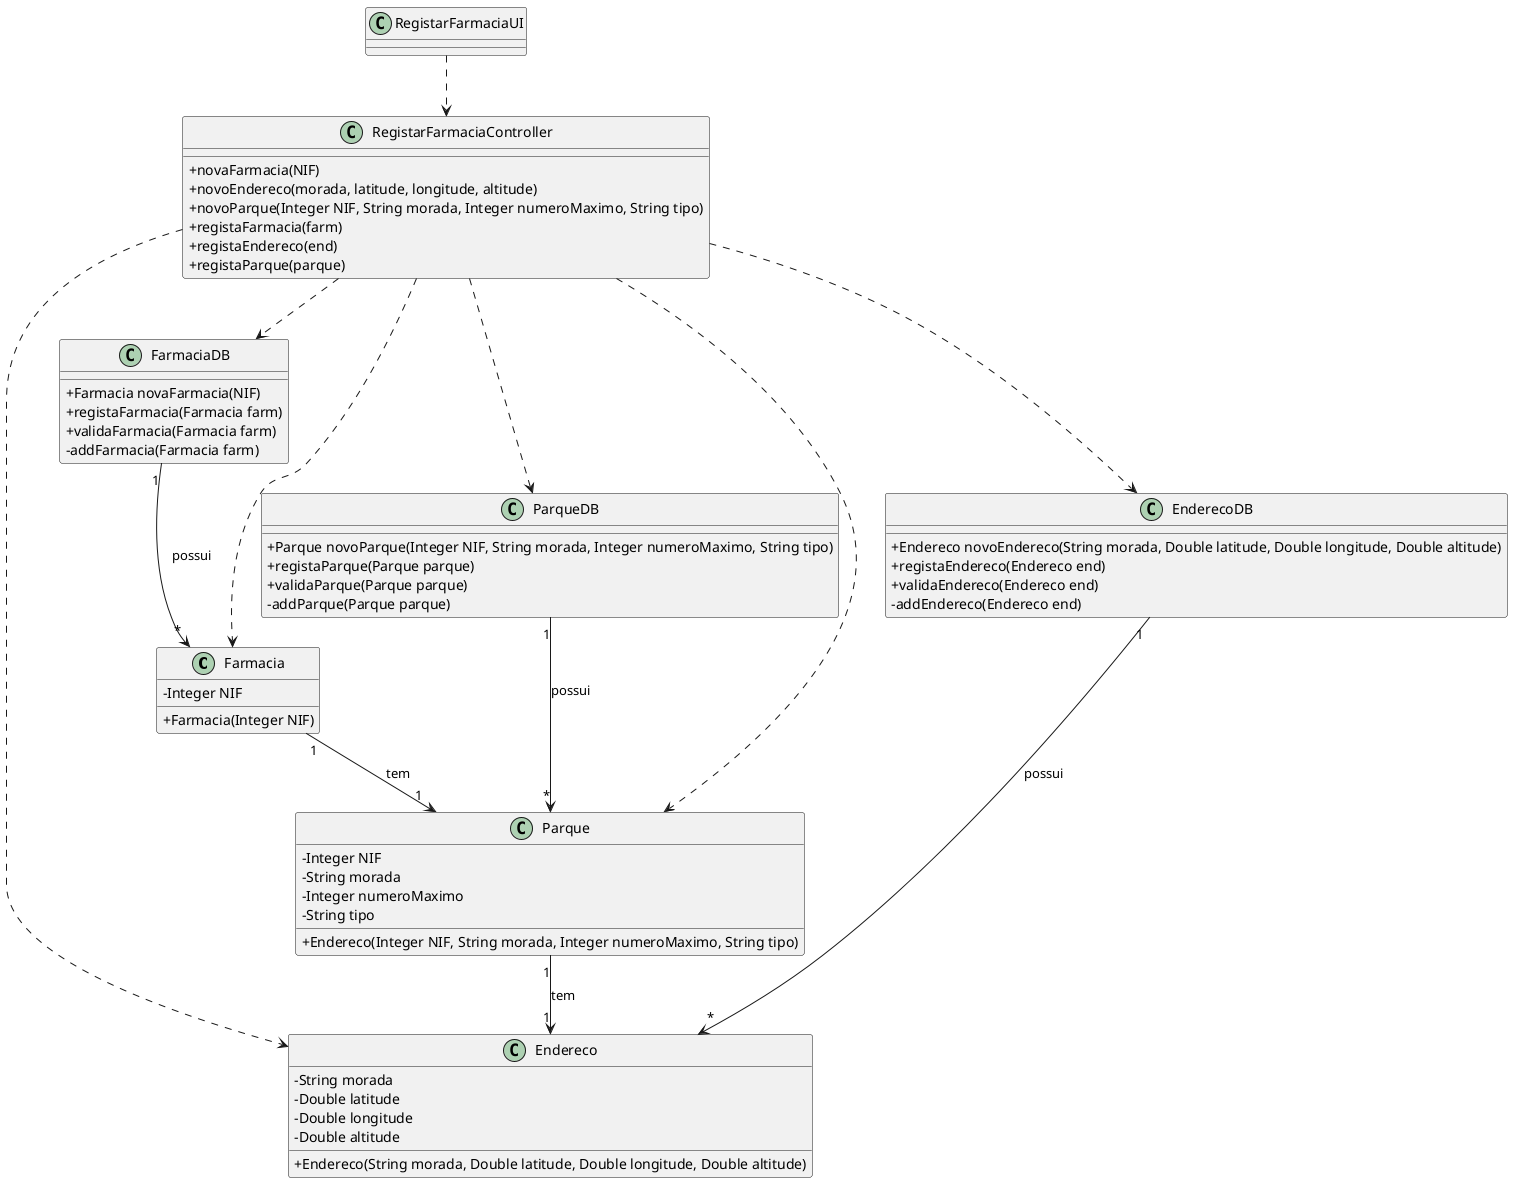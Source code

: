 @startuml
skinparam classAttributeIconSize 0

class Farmacia {
  -Integer NIF
  +Farmacia(Integer NIF)
}

class Endereco {
  -String morada
  -Double latitude
  -Double longitude
  -Double altitude 
  +Endereco(String morada, Double latitude, Double longitude, Double altitude)
}

class Parque {
  -Integer NIF
  -String morada
  -Integer numeroMaximo
  -String tipo
  +Endereco(Integer NIF, String morada, Integer numeroMaximo, String tipo)
}

class FarmaciaDB {
  +Farmacia novaFarmacia(NIF)
  +registaFarmacia(Farmacia farm)
  +validaFarmacia(Farmacia farm)
  -addFarmacia(Farmacia farm)
}

class EnderecoDB {
  +Endereco novoEndereco(String morada, Double latitude, Double longitude, Double altitude)
  +registaEndereco(Endereco end)
  +validaEndereco(Endereco end)
  -addEndereco(Endereco end)
}

class ParqueDB {
  +Parque novoParque(Integer NIF, String morada, Integer numeroMaximo, String tipo)
  +registaParque(Parque parque)
  +validaParque(Parque parque)
  -addParque(Parque parque)
}

class RegistarFarmaciaController {
  +novaFarmacia(NIF)
  +novoEndereco(morada, latitude, longitude, altitude)
  +novoParque(Integer NIF, String morada, Integer numeroMaximo, String tipo)
  +registaFarmacia(farm)
  +registaEndereco(end)
  +registaParque(parque)
}

class RegistarFarmaciaUI {
  
}

RegistarFarmaciaUI ..> RegistarFarmaciaController
RegistarFarmaciaController ..> ParqueDB
RegistarFarmaciaController ..> EnderecoDB
RegistarFarmaciaController ..> FarmaciaDB
RegistarFarmaciaController ..> Parque
RegistarFarmaciaController ..> Endereco
RegistarFarmaciaController ..> Farmacia

ParqueDB "1" --> "*" Parque : possui
EnderecoDB "1" --> "*" Endereco : possui
FarmaciaDB "1" --> "*" Farmacia : possui
Farmacia "1" --> "1" Parque : tem
Parque "1" --> "1" Endereco : tem


@enduml
